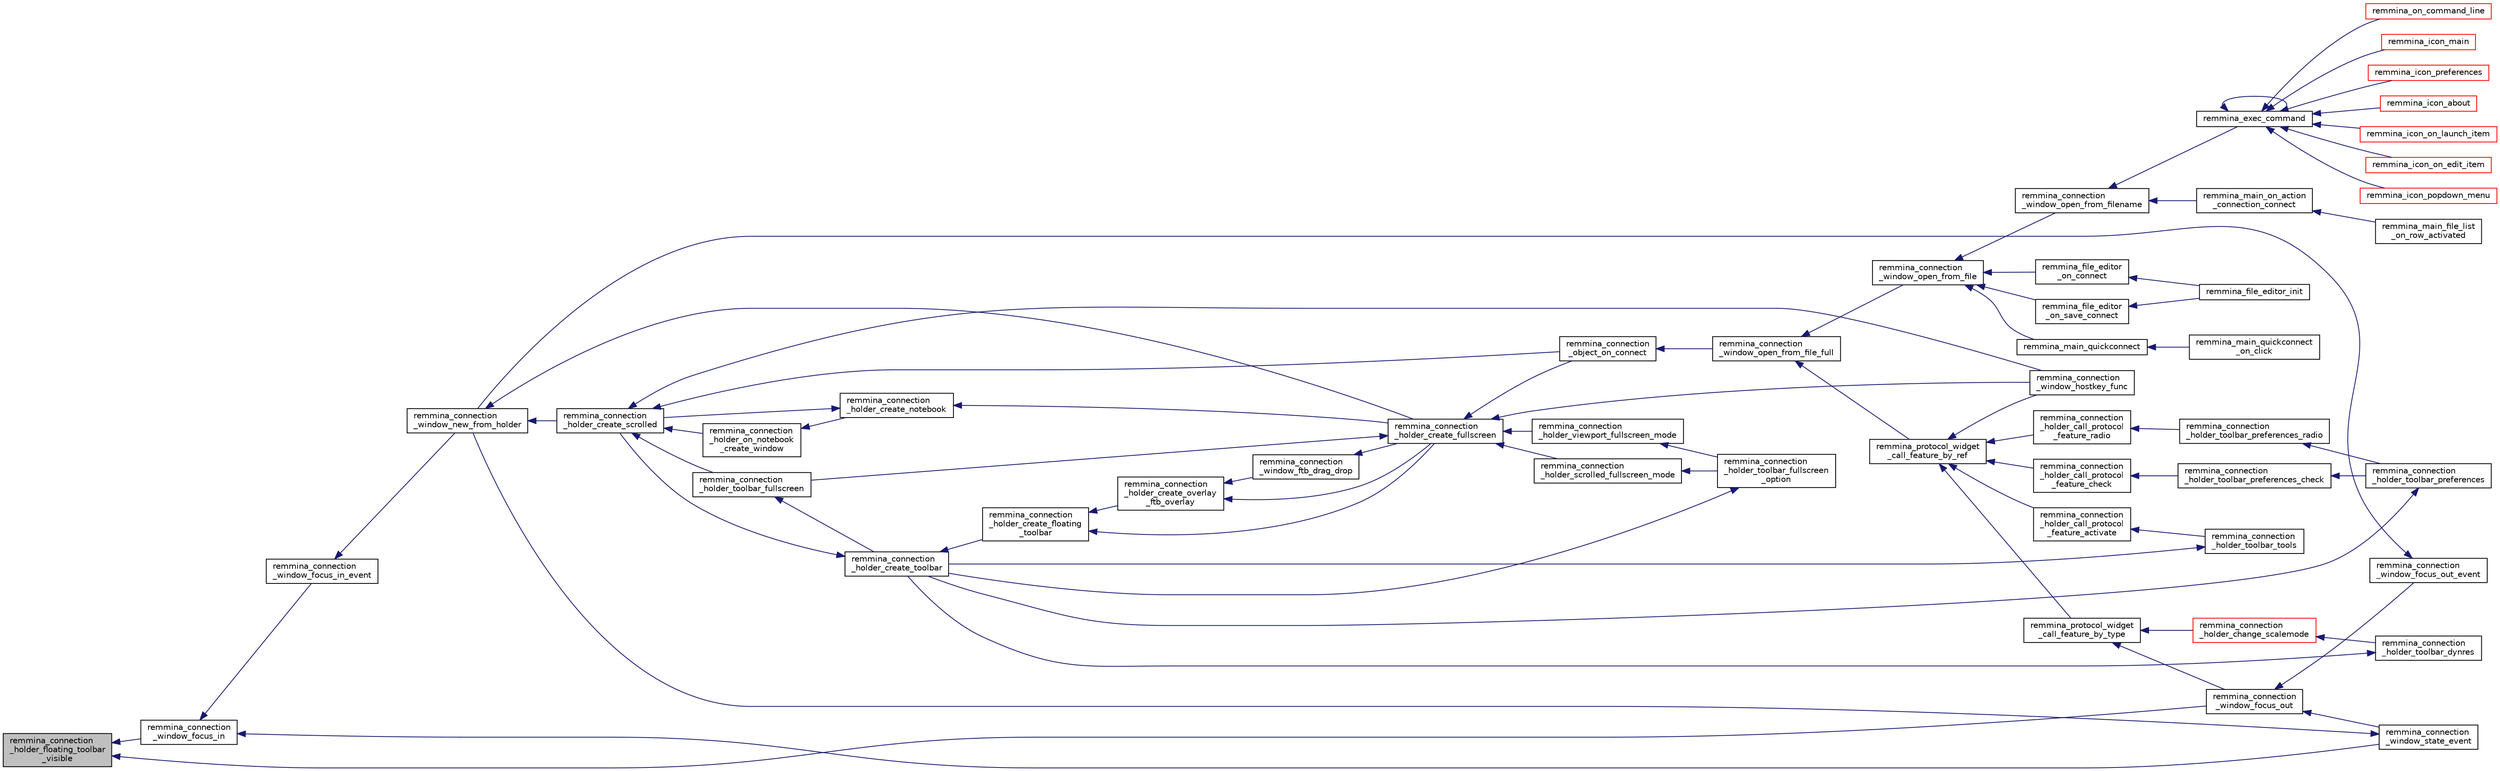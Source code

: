 digraph "remmina_connection_holder_floating_toolbar_visible"
{
  edge [fontname="Helvetica",fontsize="10",labelfontname="Helvetica",labelfontsize="10"];
  node [fontname="Helvetica",fontsize="10",shape=record];
  rankdir="LR";
  Node4244 [label="remmina_connection\l_holder_floating_toolbar\l_visible",height=0.2,width=0.4,color="black", fillcolor="grey75", style="filled", fontcolor="black"];
  Node4244 -> Node4245 [dir="back",color="midnightblue",fontsize="10",style="solid",fontname="Helvetica"];
  Node4245 [label="remmina_connection\l_window_focus_in",height=0.2,width=0.4,color="black", fillcolor="white", style="filled",URL="$remmina__connection__window_8c.html#a6f4427665eeef5af2091621c1e89b589"];
  Node4245 -> Node4246 [dir="back",color="midnightblue",fontsize="10",style="solid",fontname="Helvetica"];
  Node4246 [label="remmina_connection\l_window_focus_in_event",height=0.2,width=0.4,color="black", fillcolor="white", style="filled",URL="$remmina__connection__window_8c.html#aac168486f2fb093eb6347cb0726153b5"];
  Node4246 -> Node4247 [dir="back",color="midnightblue",fontsize="10",style="solid",fontname="Helvetica"];
  Node4247 [label="remmina_connection\l_window_new_from_holder",height=0.2,width=0.4,color="black", fillcolor="white", style="filled",URL="$remmina__connection__window_8c.html#a0ff4775a640861c11f2bc9f4e4680ed5"];
  Node4247 -> Node4248 [dir="back",color="midnightblue",fontsize="10",style="solid",fontname="Helvetica"];
  Node4248 [label="remmina_connection\l_holder_create_scrolled",height=0.2,width=0.4,color="black", fillcolor="white", style="filled",URL="$remmina__connection__window_8c.html#a57b3656c37df65d276ddd50a16906dc7"];
  Node4248 -> Node4249 [dir="back",color="midnightblue",fontsize="10",style="solid",fontname="Helvetica"];
  Node4249 [label="remmina_connection\l_holder_toolbar_fullscreen",height=0.2,width=0.4,color="black", fillcolor="white", style="filled",URL="$remmina__connection__window_8c.html#a02ac20f50f1b7b816bd7208127efdbee"];
  Node4249 -> Node4250 [dir="back",color="midnightblue",fontsize="10",style="solid",fontname="Helvetica"];
  Node4250 [label="remmina_connection\l_holder_create_toolbar",height=0.2,width=0.4,color="black", fillcolor="white", style="filled",URL="$remmina__connection__window_8c.html#af8138da72278e9e9000276e08a6fd984"];
  Node4250 -> Node4251 [dir="back",color="midnightblue",fontsize="10",style="solid",fontname="Helvetica"];
  Node4251 [label="remmina_connection\l_holder_create_floating\l_toolbar",height=0.2,width=0.4,color="black", fillcolor="white", style="filled",URL="$remmina__connection__window_8c.html#a967dca6c1876afc3e6bcb763f9709d43"];
  Node4251 -> Node4252 [dir="back",color="midnightblue",fontsize="10",style="solid",fontname="Helvetica"];
  Node4252 [label="remmina_connection\l_holder_create_overlay\l_ftb_overlay",height=0.2,width=0.4,color="black", fillcolor="white", style="filled",URL="$remmina__connection__window_8c.html#ab2edcb806312b3367c70fbb13c383ae0"];
  Node4252 -> Node4253 [dir="back",color="midnightblue",fontsize="10",style="solid",fontname="Helvetica"];
  Node4253 [label="remmina_connection\l_window_ftb_drag_drop",height=0.2,width=0.4,color="black", fillcolor="white", style="filled",URL="$remmina__connection__window_8c.html#a15c9b2bd929f8f2bb64d0bb6fa60f067"];
  Node4253 -> Node4254 [dir="back",color="midnightblue",fontsize="10",style="solid",fontname="Helvetica"];
  Node4254 [label="remmina_connection\l_holder_create_fullscreen",height=0.2,width=0.4,color="black", fillcolor="white", style="filled",URL="$remmina__connection__window_8c.html#ae67ca4d276339723c1ff87fc224eaccf"];
  Node4254 -> Node4249 [dir="back",color="midnightblue",fontsize="10",style="solid",fontname="Helvetica"];
  Node4254 -> Node4255 [dir="back",color="midnightblue",fontsize="10",style="solid",fontname="Helvetica"];
  Node4255 [label="remmina_connection\l_holder_viewport_fullscreen_mode",height=0.2,width=0.4,color="black", fillcolor="white", style="filled",URL="$remmina__connection__window_8c.html#a0e99d0ff8c39f2c6de508eee9ef498c5"];
  Node4255 -> Node4256 [dir="back",color="midnightblue",fontsize="10",style="solid",fontname="Helvetica"];
  Node4256 [label="remmina_connection\l_holder_toolbar_fullscreen\l_option",height=0.2,width=0.4,color="black", fillcolor="white", style="filled",URL="$remmina__connection__window_8c.html#a1415cdcbed0e6fe9a7978586bf132207"];
  Node4256 -> Node4250 [dir="back",color="midnightblue",fontsize="10",style="solid",fontname="Helvetica"];
  Node4254 -> Node4257 [dir="back",color="midnightblue",fontsize="10",style="solid",fontname="Helvetica"];
  Node4257 [label="remmina_connection\l_holder_scrolled_fullscreen_mode",height=0.2,width=0.4,color="black", fillcolor="white", style="filled",URL="$remmina__connection__window_8c.html#aa25cae5c0e15e13b817b925e42a044a9"];
  Node4257 -> Node4256 [dir="back",color="midnightblue",fontsize="10",style="solid",fontname="Helvetica"];
  Node4254 -> Node4258 [dir="back",color="midnightblue",fontsize="10",style="solid",fontname="Helvetica"];
  Node4258 [label="remmina_connection\l_window_hostkey_func",height=0.2,width=0.4,color="black", fillcolor="white", style="filled",URL="$remmina__connection__window_8c.html#abef663d930076deb3105f86dabe2a9c3"];
  Node4254 -> Node4259 [dir="back",color="midnightblue",fontsize="10",style="solid",fontname="Helvetica"];
  Node4259 [label="remmina_connection\l_object_on_connect",height=0.2,width=0.4,color="black", fillcolor="white", style="filled",URL="$remmina__connection__window_8c.html#a0ad685a873ecef95ec13caba17e0c22e"];
  Node4259 -> Node4260 [dir="back",color="midnightblue",fontsize="10",style="solid",fontname="Helvetica"];
  Node4260 [label="remmina_connection\l_window_open_from_file_full",height=0.2,width=0.4,color="black", fillcolor="white", style="filled",URL="$remmina__connection__window_8h.html#adbf2b670ca3bae96a99cb0b36021a961"];
  Node4260 -> Node4261 [dir="back",color="midnightblue",fontsize="10",style="solid",fontname="Helvetica"];
  Node4261 [label="remmina_connection\l_window_open_from_file",height=0.2,width=0.4,color="black", fillcolor="white", style="filled",URL="$remmina__connection__window_8h.html#a1c7f722a89609523cc4de079cc82f23c"];
  Node4261 -> Node4262 [dir="back",color="midnightblue",fontsize="10",style="solid",fontname="Helvetica"];
  Node4262 [label="remmina_connection\l_window_open_from_filename",height=0.2,width=0.4,color="black", fillcolor="white", style="filled",URL="$remmina__connection__window_8h.html#ab0ed27ef360efc7d92906cbabf9da5db"];
  Node4262 -> Node4263 [dir="back",color="midnightblue",fontsize="10",style="solid",fontname="Helvetica"];
  Node4263 [label="remmina_exec_command",height=0.2,width=0.4,color="black", fillcolor="white", style="filled",URL="$remmina__exec_8h.html#a424cabdcff647797061e7482049d62a7"];
  Node4263 -> Node4264 [dir="back",color="midnightblue",fontsize="10",style="solid",fontname="Helvetica"];
  Node4264 [label="remmina_on_command_line",height=0.2,width=0.4,color="red", fillcolor="white", style="filled",URL="$remmina_8c.html#aeb286fc5bd52ab5382ab8cb495dc2914"];
  Node4263 -> Node4263 [dir="back",color="midnightblue",fontsize="10",style="solid",fontname="Helvetica"];
  Node4263 -> Node4266 [dir="back",color="midnightblue",fontsize="10",style="solid",fontname="Helvetica"];
  Node4266 [label="remmina_icon_main",height=0.2,width=0.4,color="red", fillcolor="white", style="filled",URL="$remmina__icon_8c.html#a920476110ab6410c8fc8cf734109e497"];
  Node4263 -> Node4277 [dir="back",color="midnightblue",fontsize="10",style="solid",fontname="Helvetica"];
  Node4277 [label="remmina_icon_preferences",height=0.2,width=0.4,color="red", fillcolor="white", style="filled",URL="$remmina__icon_8c.html#ad3b0e3d12e4854eae05b1afea19da404"];
  Node4263 -> Node4278 [dir="back",color="midnightblue",fontsize="10",style="solid",fontname="Helvetica"];
  Node4278 [label="remmina_icon_about",height=0.2,width=0.4,color="red", fillcolor="white", style="filled",URL="$remmina__icon_8c.html#a5cdf1958ef01e49889bcee2e90e2cf71"];
  Node4263 -> Node4279 [dir="back",color="midnightblue",fontsize="10",style="solid",fontname="Helvetica"];
  Node4279 [label="remmina_icon_on_launch_item",height=0.2,width=0.4,color="red", fillcolor="white", style="filled",URL="$remmina__icon_8c.html#ad1699688680e12abcfd5c74dd2f76d83"];
  Node4263 -> Node4282 [dir="back",color="midnightblue",fontsize="10",style="solid",fontname="Helvetica"];
  Node4282 [label="remmina_icon_on_edit_item",height=0.2,width=0.4,color="red", fillcolor="white", style="filled",URL="$remmina__icon_8c.html#af8708120906a8dc41a7998ebf9ecd129"];
  Node4263 -> Node4283 [dir="back",color="midnightblue",fontsize="10",style="solid",fontname="Helvetica"];
  Node4283 [label="remmina_icon_popdown_menu",height=0.2,width=0.4,color="red", fillcolor="white", style="filled",URL="$remmina__icon_8c.html#a444be76e3c3a065279c5f9abc7fae833"];
  Node4262 -> Node4284 [dir="back",color="midnightblue",fontsize="10",style="solid",fontname="Helvetica"];
  Node4284 [label="remmina_main_on_action\l_connection_connect",height=0.2,width=0.4,color="black", fillcolor="white", style="filled",URL="$remmina__main_8c.html#ae023d1cb099a4f7bee79f13760566cbf"];
  Node4284 -> Node4285 [dir="back",color="midnightblue",fontsize="10",style="solid",fontname="Helvetica"];
  Node4285 [label="remmina_main_file_list\l_on_row_activated",height=0.2,width=0.4,color="black", fillcolor="white", style="filled",URL="$remmina__main_8c.html#aba1a89a2400c5cc8373c6bd34602ac10"];
  Node4261 -> Node4286 [dir="back",color="midnightblue",fontsize="10",style="solid",fontname="Helvetica"];
  Node4286 [label="remmina_file_editor\l_on_connect",height=0.2,width=0.4,color="black", fillcolor="white", style="filled",URL="$remmina__file__editor_8c.html#a73b8581fd1fd77532b748d91a2951f25"];
  Node4286 -> Node4270 [dir="back",color="midnightblue",fontsize="10",style="solid",fontname="Helvetica"];
  Node4270 [label="remmina_file_editor_init",height=0.2,width=0.4,color="black", fillcolor="white", style="filled",URL="$remmina__file__editor_8c.html#a9afd8d41c66f547320930eb331f3124d"];
  Node4261 -> Node4271 [dir="back",color="midnightblue",fontsize="10",style="solid",fontname="Helvetica"];
  Node4271 [label="remmina_file_editor\l_on_save_connect",height=0.2,width=0.4,color="black", fillcolor="white", style="filled",URL="$remmina__file__editor_8c.html#a57224f3f69f04f398de563b71be6b18e"];
  Node4271 -> Node4270 [dir="back",color="midnightblue",fontsize="10",style="solid",fontname="Helvetica"];
  Node4261 -> Node4287 [dir="back",color="midnightblue",fontsize="10",style="solid",fontname="Helvetica"];
  Node4287 [label="remmina_main_quickconnect",height=0.2,width=0.4,color="black", fillcolor="white", style="filled",URL="$remmina__main_8c.html#a802458852abacebfb16f1f4295806a01"];
  Node4287 -> Node4288 [dir="back",color="midnightblue",fontsize="10",style="solid",fontname="Helvetica"];
  Node4288 [label="remmina_main_quickconnect\l_on_click",height=0.2,width=0.4,color="black", fillcolor="white", style="filled",URL="$remmina__main_8c.html#a210e9e04c7c97cc86412044de31f659d"];
  Node4260 -> Node4289 [dir="back",color="midnightblue",fontsize="10",style="solid",fontname="Helvetica"];
  Node4289 [label="remmina_protocol_widget\l_call_feature_by_ref",height=0.2,width=0.4,color="black", fillcolor="white", style="filled",URL="$remmina__protocol__widget_8h.html#a605b69a9aa4393024369cc5070488692"];
  Node4289 -> Node4290 [dir="back",color="midnightblue",fontsize="10",style="solid",fontname="Helvetica"];
  Node4290 [label="remmina_connection\l_holder_call_protocol\l_feature_radio",height=0.2,width=0.4,color="black", fillcolor="white", style="filled",URL="$remmina__connection__window_8c.html#a86280cb973101817f7410af393bc2f98"];
  Node4290 -> Node4291 [dir="back",color="midnightblue",fontsize="10",style="solid",fontname="Helvetica"];
  Node4291 [label="remmina_connection\l_holder_toolbar_preferences_radio",height=0.2,width=0.4,color="black", fillcolor="white", style="filled",URL="$remmina__connection__window_8c.html#a1ddab4aacc284c606ab237eae9c0b5a9"];
  Node4291 -> Node4292 [dir="back",color="midnightblue",fontsize="10",style="solid",fontname="Helvetica"];
  Node4292 [label="remmina_connection\l_holder_toolbar_preferences",height=0.2,width=0.4,color="black", fillcolor="white", style="filled",URL="$remmina__connection__window_8c.html#a78ec7d6e66d6e6569c1a9a0230c74bc8"];
  Node4292 -> Node4250 [dir="back",color="midnightblue",fontsize="10",style="solid",fontname="Helvetica"];
  Node4289 -> Node4293 [dir="back",color="midnightblue",fontsize="10",style="solid",fontname="Helvetica"];
  Node4293 [label="remmina_connection\l_holder_call_protocol\l_feature_check",height=0.2,width=0.4,color="black", fillcolor="white", style="filled",URL="$remmina__connection__window_8c.html#a8d924ded7fe147df8b5f113e2fb1d6e7"];
  Node4293 -> Node4294 [dir="back",color="midnightblue",fontsize="10",style="solid",fontname="Helvetica"];
  Node4294 [label="remmina_connection\l_holder_toolbar_preferences_check",height=0.2,width=0.4,color="black", fillcolor="white", style="filled",URL="$remmina__connection__window_8c.html#ada0dce340f5f1484c496a2357e8a2c69"];
  Node4294 -> Node4292 [dir="back",color="midnightblue",fontsize="10",style="solid",fontname="Helvetica"];
  Node4289 -> Node4295 [dir="back",color="midnightblue",fontsize="10",style="solid",fontname="Helvetica"];
  Node4295 [label="remmina_connection\l_holder_call_protocol\l_feature_activate",height=0.2,width=0.4,color="black", fillcolor="white", style="filled",URL="$remmina__connection__window_8c.html#a4507b43c6fd10bc68d9512c6b253a552"];
  Node4295 -> Node4296 [dir="back",color="midnightblue",fontsize="10",style="solid",fontname="Helvetica"];
  Node4296 [label="remmina_connection\l_holder_toolbar_tools",height=0.2,width=0.4,color="black", fillcolor="white", style="filled",URL="$remmina__connection__window_8c.html#a51cc0b2274049920f67c71047bd76213"];
  Node4296 -> Node4250 [dir="back",color="midnightblue",fontsize="10",style="solid",fontname="Helvetica"];
  Node4289 -> Node4258 [dir="back",color="midnightblue",fontsize="10",style="solid",fontname="Helvetica"];
  Node4289 -> Node4297 [dir="back",color="midnightblue",fontsize="10",style="solid",fontname="Helvetica"];
  Node4297 [label="remmina_protocol_widget\l_call_feature_by_type",height=0.2,width=0.4,color="black", fillcolor="white", style="filled",URL="$remmina__protocol__widget_8h.html#a6a630e96e5b914d60d678ae8eaad4cd9"];
  Node4297 -> Node4298 [dir="back",color="midnightblue",fontsize="10",style="solid",fontname="Helvetica"];
  Node4298 [label="remmina_connection\l_holder_change_scalemode",height=0.2,width=0.4,color="red", fillcolor="white", style="filled",URL="$remmina__connection__window_8c.html#a5565ebedf82eb9f2d54b7f447b4c930e"];
  Node4298 -> Node4299 [dir="back",color="midnightblue",fontsize="10",style="solid",fontname="Helvetica"];
  Node4299 [label="remmina_connection\l_holder_toolbar_dynres",height=0.2,width=0.4,color="black", fillcolor="white", style="filled",URL="$remmina__connection__window_8c.html#a576e3800c7371f63b27e3832848ac4e5"];
  Node4299 -> Node4250 [dir="back",color="midnightblue",fontsize="10",style="solid",fontname="Helvetica"];
  Node4297 -> Node4301 [dir="back",color="midnightblue",fontsize="10",style="solid",fontname="Helvetica"];
  Node4301 [label="remmina_connection\l_window_focus_out",height=0.2,width=0.4,color="black", fillcolor="white", style="filled",URL="$remmina__connection__window_8c.html#a8c242e0a7ee57ed79099c330d696b43f"];
  Node4301 -> Node4302 [dir="back",color="midnightblue",fontsize="10",style="solid",fontname="Helvetica"];
  Node4302 [label="remmina_connection\l_window_focus_out_event",height=0.2,width=0.4,color="black", fillcolor="white", style="filled",URL="$remmina__connection__window_8c.html#a539828a1dd435bee083d82136691176c"];
  Node4302 -> Node4247 [dir="back",color="midnightblue",fontsize="10",style="solid",fontname="Helvetica"];
  Node4301 -> Node4303 [dir="back",color="midnightblue",fontsize="10",style="solid",fontname="Helvetica"];
  Node4303 [label="remmina_connection\l_window_state_event",height=0.2,width=0.4,color="black", fillcolor="white", style="filled",URL="$remmina__connection__window_8c.html#a174d5b1e983a96c98aae2e8078f462bd"];
  Node4303 -> Node4247 [dir="back",color="midnightblue",fontsize="10",style="solid",fontname="Helvetica"];
  Node4252 -> Node4254 [dir="back",color="midnightblue",fontsize="10",style="solid",fontname="Helvetica"];
  Node4251 -> Node4254 [dir="back",color="midnightblue",fontsize="10",style="solid",fontname="Helvetica"];
  Node4250 -> Node4248 [dir="back",color="midnightblue",fontsize="10",style="solid",fontname="Helvetica"];
  Node4248 -> Node4304 [dir="back",color="midnightblue",fontsize="10",style="solid",fontname="Helvetica"];
  Node4304 [label="remmina_connection\l_holder_on_notebook\l_create_window",height=0.2,width=0.4,color="black", fillcolor="white", style="filled",URL="$remmina__connection__window_8c.html#a2f5fc595c1aad851962aa58e2009bcce"];
  Node4304 -> Node4305 [dir="back",color="midnightblue",fontsize="10",style="solid",fontname="Helvetica"];
  Node4305 [label="remmina_connection\l_holder_create_notebook",height=0.2,width=0.4,color="black", fillcolor="white", style="filled",URL="$remmina__connection__window_8c.html#ae616dc409c5775dc73d9a83c1f081705"];
  Node4305 -> Node4248 [dir="back",color="midnightblue",fontsize="10",style="solid",fontname="Helvetica"];
  Node4305 -> Node4254 [dir="back",color="midnightblue",fontsize="10",style="solid",fontname="Helvetica"];
  Node4248 -> Node4258 [dir="back",color="midnightblue",fontsize="10",style="solid",fontname="Helvetica"];
  Node4248 -> Node4259 [dir="back",color="midnightblue",fontsize="10",style="solid",fontname="Helvetica"];
  Node4247 -> Node4254 [dir="back",color="midnightblue",fontsize="10",style="solid",fontname="Helvetica"];
  Node4245 -> Node4303 [dir="back",color="midnightblue",fontsize="10",style="solid",fontname="Helvetica"];
  Node4244 -> Node4301 [dir="back",color="midnightblue",fontsize="10",style="solid",fontname="Helvetica"];
}
